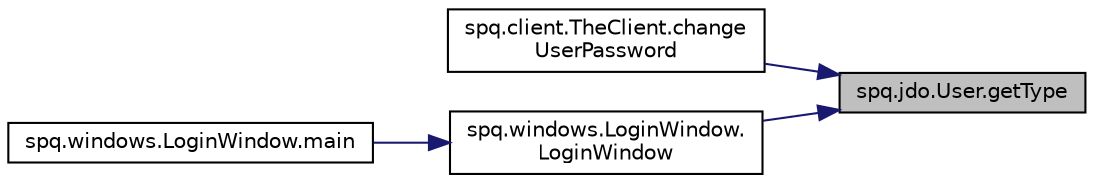 digraph "spq.jdo.User.getType"
{
 // LATEX_PDF_SIZE
  edge [fontname="Helvetica",fontsize="10",labelfontname="Helvetica",labelfontsize="10"];
  node [fontname="Helvetica",fontsize="10",shape=record];
  rankdir="RL";
  Node1 [label="spq.jdo.User.getType",height=0.2,width=0.4,color="black", fillcolor="grey75", style="filled", fontcolor="black",tooltip=" "];
  Node1 -> Node2 [dir="back",color="midnightblue",fontsize="10",style="solid",fontname="Helvetica"];
  Node2 [label="spq.client.TheClient.change\lUserPassword",height=0.2,width=0.4,color="black", fillcolor="white", style="filled",URL="$classspq_1_1client_1_1_the_client.html#a661dc844170b3bee25e1c439a41176a7",tooltip=" "];
  Node1 -> Node3 [dir="back",color="midnightblue",fontsize="10",style="solid",fontname="Helvetica"];
  Node3 [label="spq.windows.LoginWindow.\lLoginWindow",height=0.2,width=0.4,color="black", fillcolor="white", style="filled",URL="$classspq_1_1windows_1_1_login_window.html#ac21f858274217aed75608436780bc9a6",tooltip=" "];
  Node3 -> Node4 [dir="back",color="midnightblue",fontsize="10",style="solid",fontname="Helvetica"];
  Node4 [label="spq.windows.LoginWindow.main",height=0.2,width=0.4,color="black", fillcolor="white", style="filled",URL="$classspq_1_1windows_1_1_login_window.html#a21d5dc595b96d865c7efd9429c3077ea",tooltip=" "];
}
